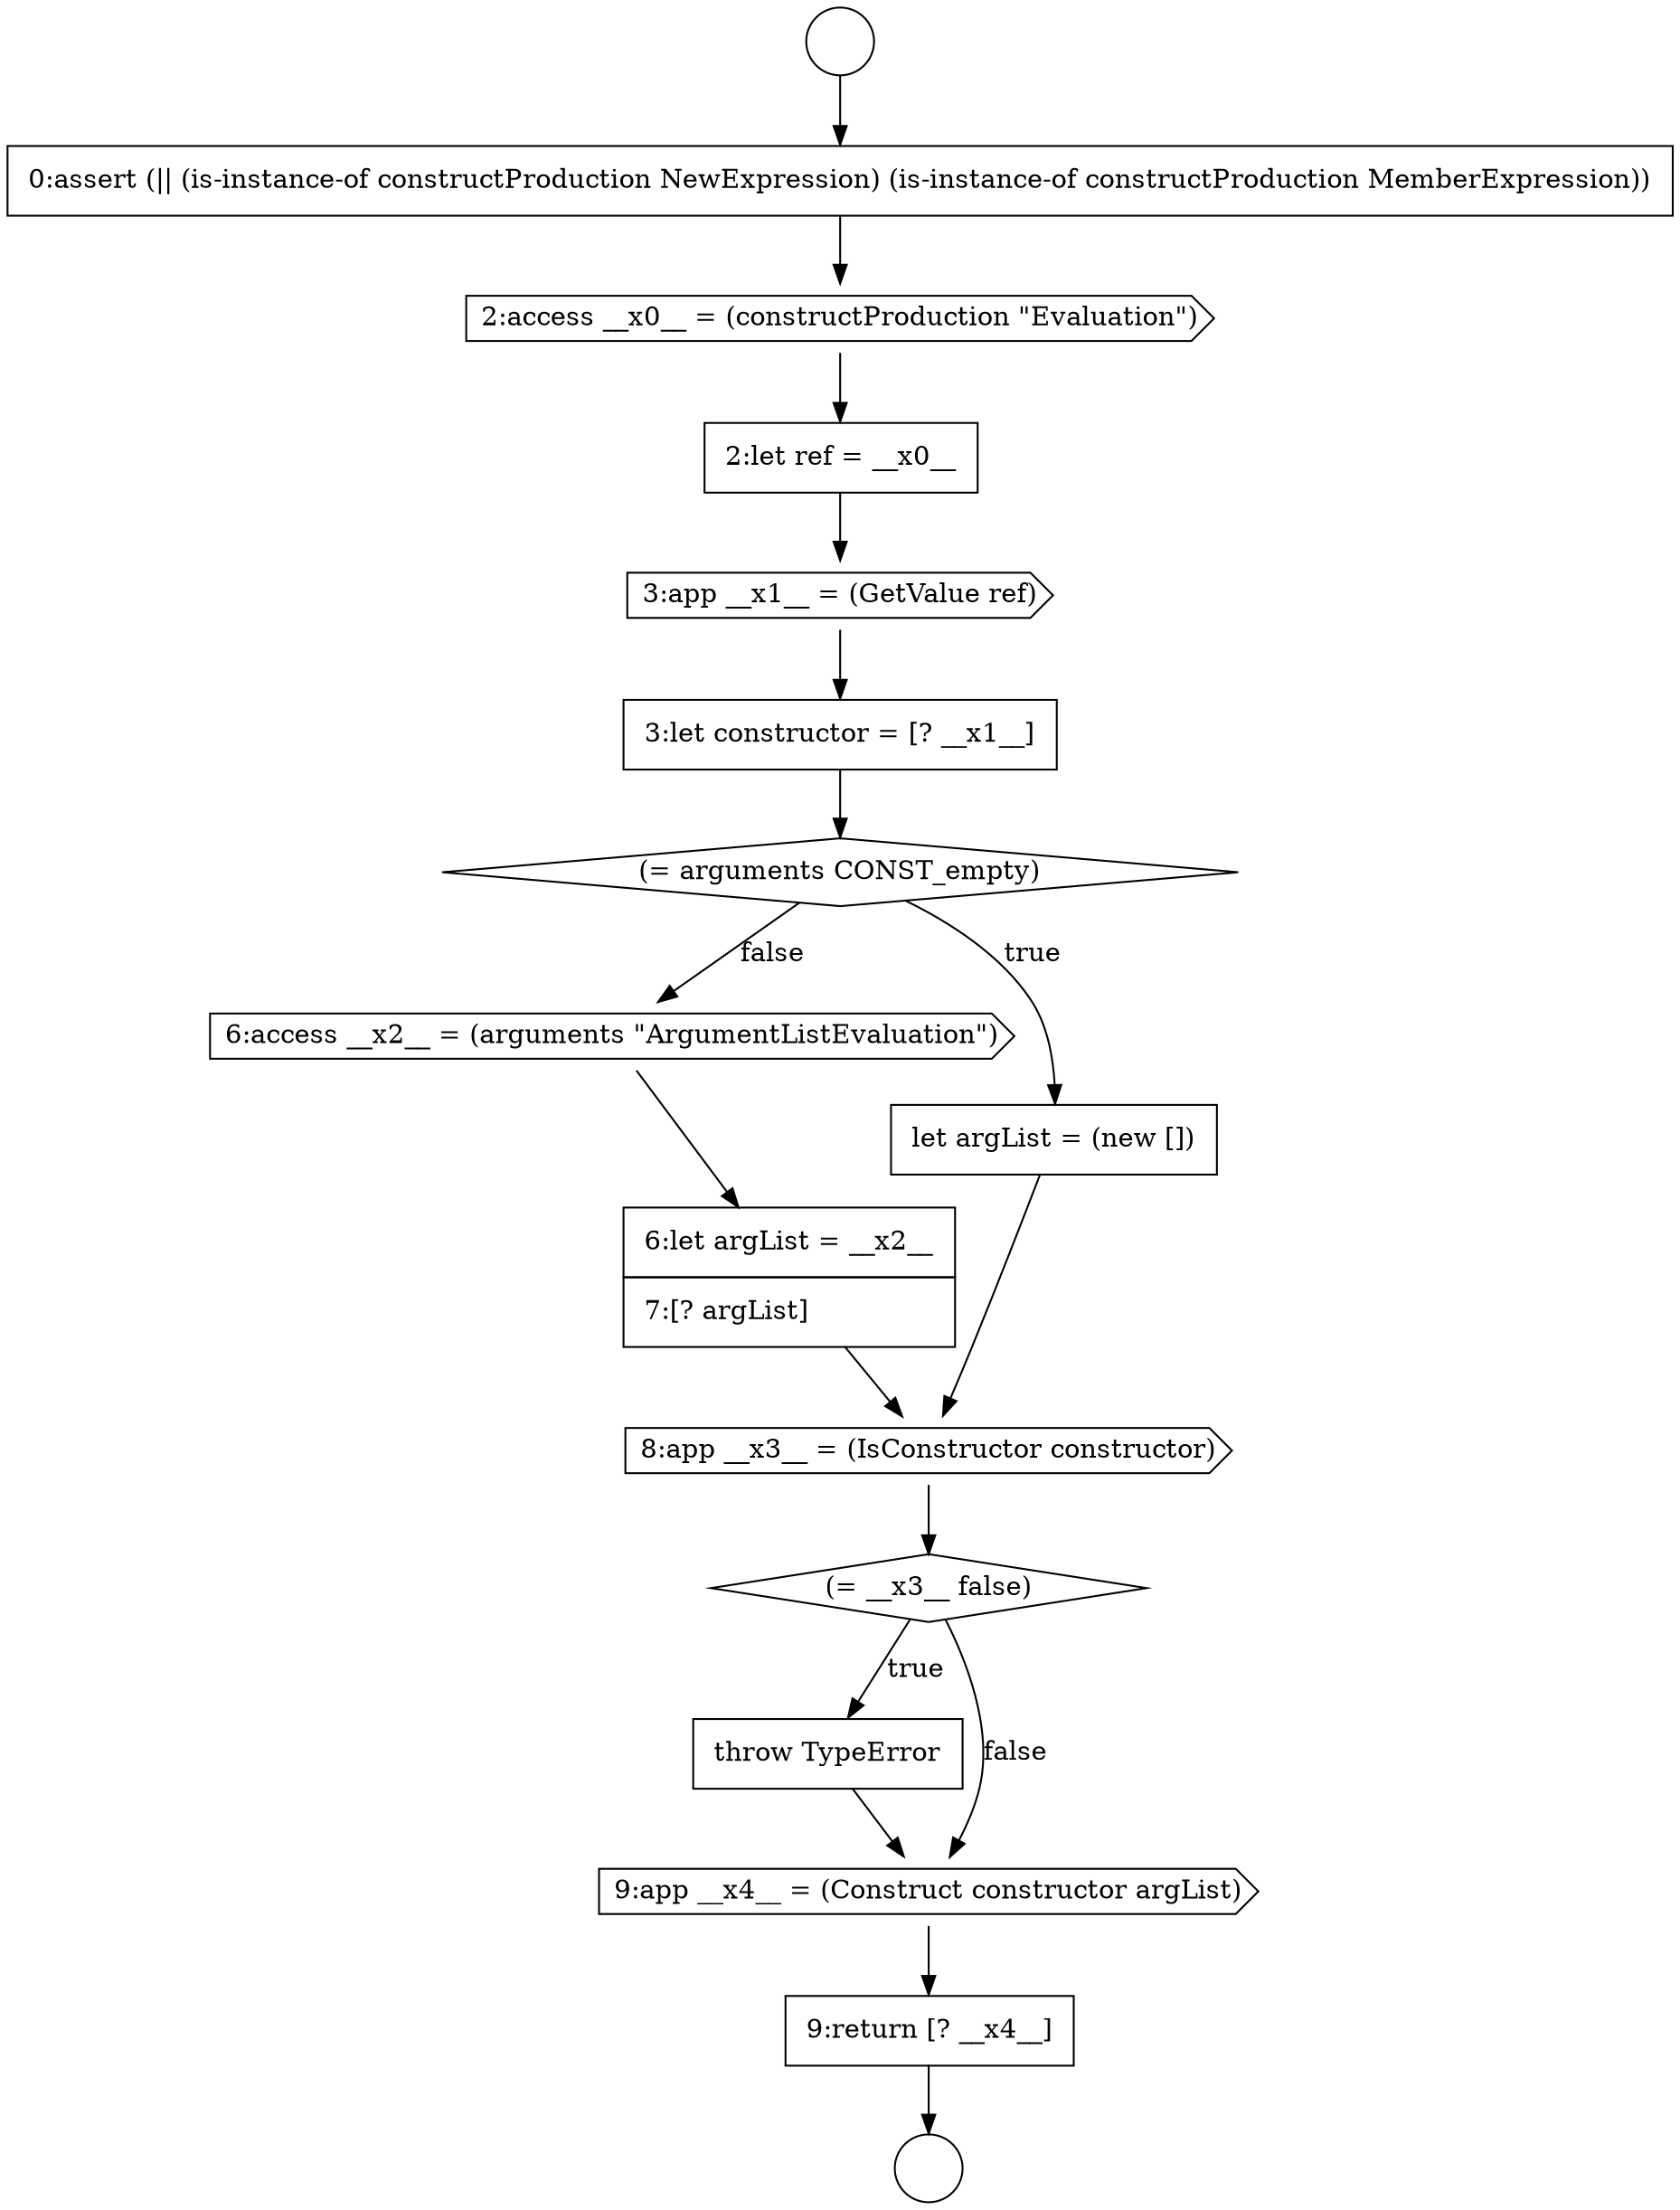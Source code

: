 digraph {
  node3915 [shape=cds, label=<<font color="black">6:access __x2__ = (arguments &quot;ArgumentListEvaluation&quot;)</font>> color="black" fillcolor="white" style=filled]
  node3919 [shape=none, margin=0, label=<<font color="black">
    <table border="0" cellborder="1" cellspacing="0" cellpadding="10">
      <tr><td align="left">throw TypeError</td></tr>
    </table>
  </font>> color="black" fillcolor="white" style=filled]
  node3906 [shape=circle label=" " color="black" fillcolor="white" style=filled]
  node3920 [shape=cds, label=<<font color="black">9:app __x4__ = (Construct constructor argList)</font>> color="black" fillcolor="white" style=filled]
  node3921 [shape=none, margin=0, label=<<font color="black">
    <table border="0" cellborder="1" cellspacing="0" cellpadding="10">
      <tr><td align="left">9:return [? __x4__]</td></tr>
    </table>
  </font>> color="black" fillcolor="white" style=filled]
  node3913 [shape=diamond, label=<<font color="black">(= arguments CONST_empty)</font>> color="black" fillcolor="white" style=filled]
  node3914 [shape=none, margin=0, label=<<font color="black">
    <table border="0" cellborder="1" cellspacing="0" cellpadding="10">
      <tr><td align="left">let argList = (new [])</td></tr>
    </table>
  </font>> color="black" fillcolor="white" style=filled]
  node3911 [shape=cds, label=<<font color="black">3:app __x1__ = (GetValue ref)</font>> color="black" fillcolor="white" style=filled]
  node3907 [shape=circle label=" " color="black" fillcolor="white" style=filled]
  node3918 [shape=diamond, label=<<font color="black">(= __x3__ false)</font>> color="black" fillcolor="white" style=filled]
  node3912 [shape=none, margin=0, label=<<font color="black">
    <table border="0" cellborder="1" cellspacing="0" cellpadding="10">
      <tr><td align="left">3:let constructor = [? __x1__]</td></tr>
    </table>
  </font>> color="black" fillcolor="white" style=filled]
  node3910 [shape=none, margin=0, label=<<font color="black">
    <table border="0" cellborder="1" cellspacing="0" cellpadding="10">
      <tr><td align="left">2:let ref = __x0__</td></tr>
    </table>
  </font>> color="black" fillcolor="white" style=filled]
  node3909 [shape=cds, label=<<font color="black">2:access __x0__ = (constructProduction &quot;Evaluation&quot;)</font>> color="black" fillcolor="white" style=filled]
  node3916 [shape=none, margin=0, label=<<font color="black">
    <table border="0" cellborder="1" cellspacing="0" cellpadding="10">
      <tr><td align="left">6:let argList = __x2__</td></tr>
      <tr><td align="left">7:[? argList]</td></tr>
    </table>
  </font>> color="black" fillcolor="white" style=filled]
  node3917 [shape=cds, label=<<font color="black">8:app __x3__ = (IsConstructor constructor)</font>> color="black" fillcolor="white" style=filled]
  node3908 [shape=none, margin=0, label=<<font color="black">
    <table border="0" cellborder="1" cellspacing="0" cellpadding="10">
      <tr><td align="left">0:assert (|| (is-instance-of constructProduction NewExpression) (is-instance-of constructProduction MemberExpression))</td></tr>
    </table>
  </font>> color="black" fillcolor="white" style=filled]
  node3906 -> node3908 [ color="black"]
  node3908 -> node3909 [ color="black"]
  node3910 -> node3911 [ color="black"]
  node3915 -> node3916 [ color="black"]
  node3921 -> node3907 [ color="black"]
  node3918 -> node3919 [label=<<font color="black">true</font>> color="black"]
  node3918 -> node3920 [label=<<font color="black">false</font>> color="black"]
  node3920 -> node3921 [ color="black"]
  node3914 -> node3917 [ color="black"]
  node3909 -> node3910 [ color="black"]
  node3911 -> node3912 [ color="black"]
  node3913 -> node3914 [label=<<font color="black">true</font>> color="black"]
  node3913 -> node3915 [label=<<font color="black">false</font>> color="black"]
  node3917 -> node3918 [ color="black"]
  node3919 -> node3920 [ color="black"]
  node3912 -> node3913 [ color="black"]
  node3916 -> node3917 [ color="black"]
}
